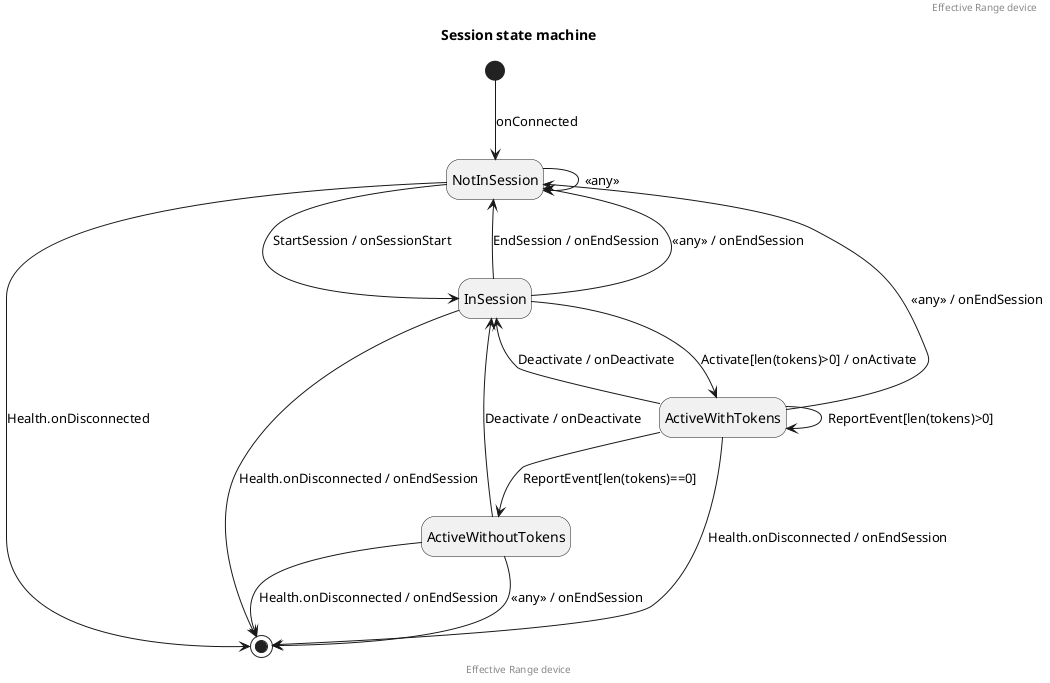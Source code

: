 @startuml
hide empty description

header Effective Range device
title Session state machine

[*] --> NotInSession : onConnected

NotInSession --> InSession : StartSession / onSessionStart
NotInSession --> [*] : Health.onDisconnected
NotInSession --> NotInSession : <<any>>

InSession --> NotInSession : EndSession / onEndSession
InSession --> ActiveWithTokens : Activate[len(tokens)>0] / onActivate
InSession --> [*] : Health.onDisconnected / onEndSession
InSession --> NotInSession  : <<any>> / onEndSession

ActiveWithTokens --> ActiveWithTokens : ReportEvent[len(tokens)>0]
ActiveWithTokens --> ActiveWithoutTokens : ReportEvent[len(tokens)==0]
ActiveWithTokens --> InSession : Deactivate / onDeactivate
ActiveWithTokens --> [*] : Health.onDisconnected / onEndSession
ActiveWithTokens --> NotInSession : <<any>> / onEndSession

ActiveWithoutTokens --> InSession : Deactivate / onDeactivate
ActiveWithoutTokens --> [*] : Health.onDisconnected / onEndSession
ActiveWithoutTokens --> [*] : <<any>> / onEndSession

footer Effective Range device
@enduml
